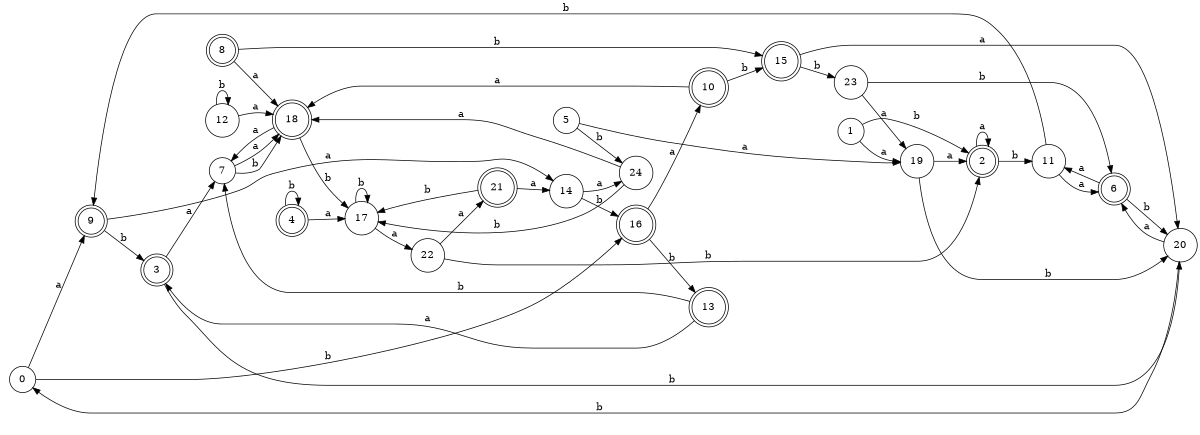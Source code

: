 digraph n20_10 {
__start0 [label="" shape="none"];

rankdir=LR;
size="8,5";

s0 [style="filled", color="black", fillcolor="white" shape="circle", label="0"];
s1 [style="filled", color="black", fillcolor="white" shape="circle", label="1"];
s2 [style="rounded,filled", color="black", fillcolor="white" shape="doublecircle", label="2"];
s3 [style="rounded,filled", color="black", fillcolor="white" shape="doublecircle", label="3"];
s4 [style="rounded,filled", color="black", fillcolor="white" shape="doublecircle", label="4"];
s5 [style="filled", color="black", fillcolor="white" shape="circle", label="5"];
s6 [style="rounded,filled", color="black", fillcolor="white" shape="doublecircle", label="6"];
s7 [style="filled", color="black", fillcolor="white" shape="circle", label="7"];
s8 [style="rounded,filled", color="black", fillcolor="white" shape="doublecircle", label="8"];
s9 [style="rounded,filled", color="black", fillcolor="white" shape="doublecircle", label="9"];
s10 [style="rounded,filled", color="black", fillcolor="white" shape="doublecircle", label="10"];
s11 [style="filled", color="black", fillcolor="white" shape="circle", label="11"];
s12 [style="filled", color="black", fillcolor="white" shape="circle", label="12"];
s13 [style="rounded,filled", color="black", fillcolor="white" shape="doublecircle", label="13"];
s14 [style="filled", color="black", fillcolor="white" shape="circle", label="14"];
s15 [style="rounded,filled", color="black", fillcolor="white" shape="doublecircle", label="15"];
s16 [style="rounded,filled", color="black", fillcolor="white" shape="doublecircle", label="16"];
s17 [style="filled", color="black", fillcolor="white" shape="circle", label="17"];
s18 [style="rounded,filled", color="black", fillcolor="white" shape="doublecircle", label="18"];
s19 [style="filled", color="black", fillcolor="white" shape="circle", label="19"];
s20 [style="filled", color="black", fillcolor="white" shape="circle", label="20"];
s21 [style="rounded,filled", color="black", fillcolor="white" shape="doublecircle", label="21"];
s22 [style="filled", color="black", fillcolor="white" shape="circle", label="22"];
s23 [style="filled", color="black", fillcolor="white" shape="circle", label="23"];
s24 [style="filled", color="black", fillcolor="white" shape="circle", label="24"];
s0 -> s9 [label="a"];
s0 -> s16 [label="b"];
s1 -> s19 [label="a"];
s1 -> s2 [label="b"];
s2 -> s2 [label="a"];
s2 -> s11 [label="b"];
s3 -> s7 [label="a"];
s3 -> s20 [label="b"];
s4 -> s17 [label="a"];
s4 -> s4 [label="b"];
s5 -> s19 [label="a"];
s5 -> s24 [label="b"];
s6 -> s11 [label="a"];
s6 -> s20 [label="b"];
s7 -> s18 [label="a"];
s7 -> s18 [label="b"];
s8 -> s18 [label="a"];
s8 -> s15 [label="b"];
s9 -> s14 [label="a"];
s9 -> s3 [label="b"];
s10 -> s18 [label="a"];
s10 -> s15 [label="b"];
s11 -> s6 [label="a"];
s11 -> s9 [label="b"];
s12 -> s18 [label="a"];
s12 -> s12 [label="b"];
s13 -> s3 [label="a"];
s13 -> s7 [label="b"];
s14 -> s24 [label="a"];
s14 -> s16 [label="b"];
s15 -> s20 [label="a"];
s15 -> s23 [label="b"];
s16 -> s10 [label="a"];
s16 -> s13 [label="b"];
s17 -> s22 [label="a"];
s17 -> s17 [label="b"];
s18 -> s7 [label="a"];
s18 -> s17 [label="b"];
s19 -> s2 [label="a"];
s19 -> s20 [label="b"];
s20 -> s6 [label="a"];
s20 -> s0 [label="b"];
s21 -> s14 [label="a"];
s21 -> s17 [label="b"];
s22 -> s21 [label="a"];
s22 -> s2 [label="b"];
s23 -> s19 [label="a"];
s23 -> s6 [label="b"];
s24 -> s18 [label="a"];
s24 -> s17 [label="b"];

}